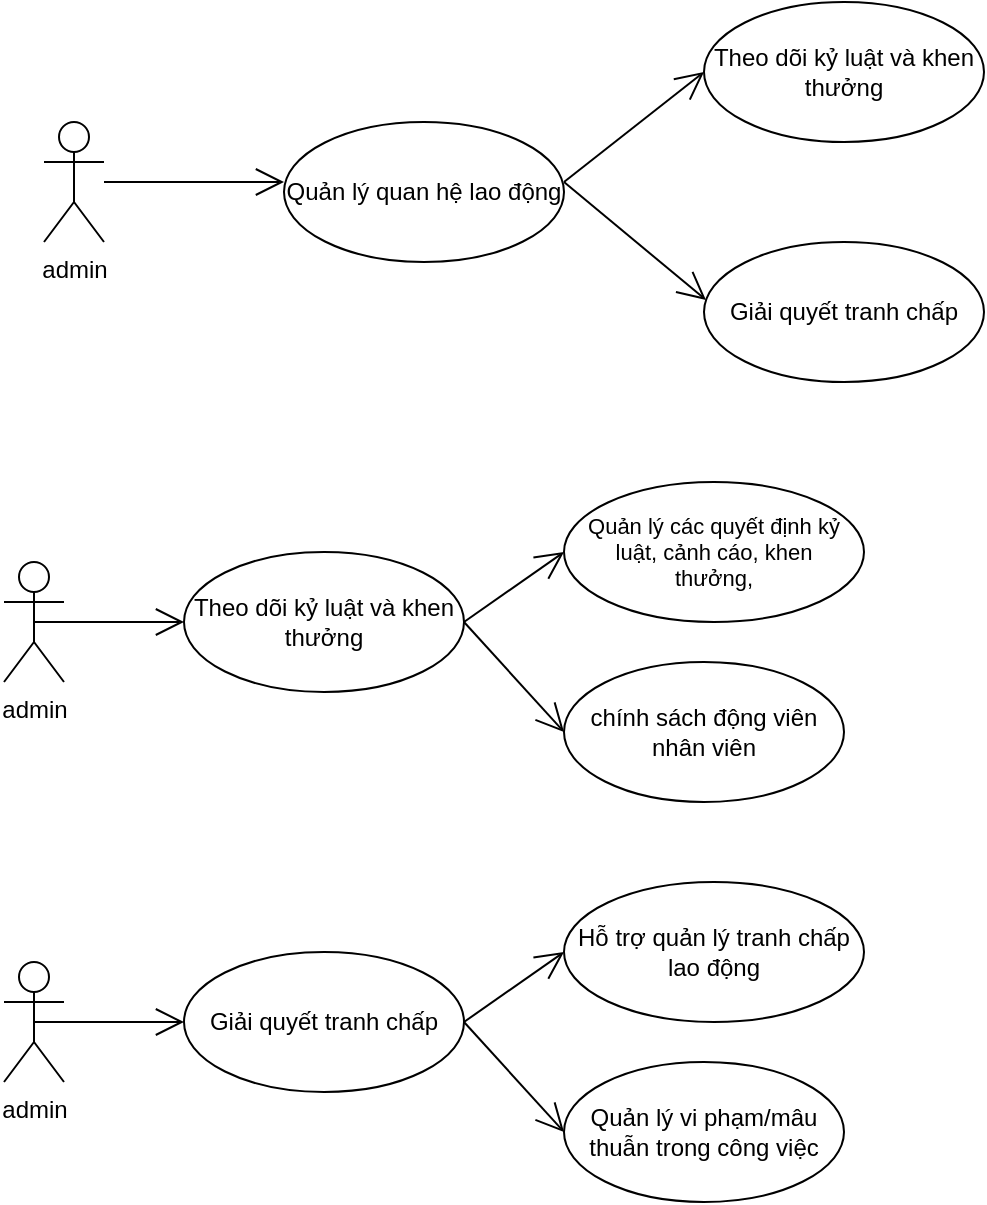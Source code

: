 <mxfile version="24.7.17" pages="2">
  <diagram name="Thien" id="dvhnbiW41tITDRndL7pf">
    <mxGraphModel dx="1036" dy="606" grid="1" gridSize="10" guides="1" tooltips="1" connect="1" arrows="1" fold="1" page="1" pageScale="1" pageWidth="827" pageHeight="1169" math="0" shadow="0">
      <root>
        <mxCell id="0" />
        <mxCell id="1" parent="0" />
        <mxCell id="oMXl3L-jes-uX_w32ErL-1" value="admin" style="shape=umlActor;verticalLabelPosition=bottom;verticalAlign=top;html=1;outlineConnect=0;" parent="1" vertex="1">
          <mxGeometry x="210" y="850" width="30" height="60" as="geometry" />
        </mxCell>
        <mxCell id="oMXl3L-jes-uX_w32ErL-3" value="Quản lý quan hệ lao động" style="ellipse;whiteSpace=wrap;html=1;" parent="1" vertex="1">
          <mxGeometry x="330" y="850" width="140" height="70" as="geometry" />
        </mxCell>
        <mxCell id="oMXl3L-jes-uX_w32ErL-4" value="" style="endArrow=open;endFill=1;endSize=12;html=1;rounded=0;" parent="1" edge="1">
          <mxGeometry width="160" relative="1" as="geometry">
            <mxPoint x="240" y="880" as="sourcePoint" />
            <mxPoint x="330" y="880" as="targetPoint" />
          </mxGeometry>
        </mxCell>
        <mxCell id="oMXl3L-jes-uX_w32ErL-5" value="" style="endArrow=open;endFill=1;endSize=12;html=1;rounded=0;entryX=0;entryY=0.5;entryDx=0;entryDy=0;" parent="1" target="oMXl3L-jes-uX_w32ErL-8" edge="1">
          <mxGeometry width="160" relative="1" as="geometry">
            <mxPoint x="470" y="880" as="sourcePoint" />
            <mxPoint x="530" y="820" as="targetPoint" />
          </mxGeometry>
        </mxCell>
        <mxCell id="oMXl3L-jes-uX_w32ErL-6" value="" style="endArrow=open;endFill=1;endSize=12;html=1;rounded=0;entryX=0.007;entryY=0.414;entryDx=0;entryDy=0;entryPerimeter=0;" parent="1" target="oMXl3L-jes-uX_w32ErL-9" edge="1">
          <mxGeometry width="160" relative="1" as="geometry">
            <mxPoint x="470" y="880" as="sourcePoint" />
            <mxPoint x="560" y="880" as="targetPoint" />
          </mxGeometry>
        </mxCell>
        <mxCell id="oMXl3L-jes-uX_w32ErL-8" value="Theo dõi kỷ luật và khen thưởng" style="ellipse;whiteSpace=wrap;html=1;" parent="1" vertex="1">
          <mxGeometry x="540" y="790" width="140" height="70" as="geometry" />
        </mxCell>
        <mxCell id="oMXl3L-jes-uX_w32ErL-9" value="Giải quyết tranh chấp" style="ellipse;whiteSpace=wrap;html=1;" parent="1" vertex="1">
          <mxGeometry x="540" y="910" width="140" height="70" as="geometry" />
        </mxCell>
        <mxCell id="oMXl3L-jes-uX_w32ErL-11" value="admin" style="shape=umlActor;verticalLabelPosition=bottom;verticalAlign=top;html=1;outlineConnect=0;" parent="1" vertex="1">
          <mxGeometry x="190" y="1070" width="30" height="60" as="geometry" />
        </mxCell>
        <mxCell id="oMXl3L-jes-uX_w32ErL-12" value="" style="endArrow=open;endFill=1;endSize=12;html=1;rounded=0;exitX=0.5;exitY=0.5;exitDx=0;exitDy=0;exitPerimeter=0;" parent="1" source="oMXl3L-jes-uX_w32ErL-11" edge="1">
          <mxGeometry width="160" relative="1" as="geometry">
            <mxPoint x="250" y="890" as="sourcePoint" />
            <mxPoint x="280" y="1100" as="targetPoint" />
          </mxGeometry>
        </mxCell>
        <mxCell id="oMXl3L-jes-uX_w32ErL-13" value="Theo dõi kỷ luật và khen thưởng" style="ellipse;whiteSpace=wrap;html=1;" parent="1" vertex="1">
          <mxGeometry x="280" y="1065" width="140" height="70" as="geometry" />
        </mxCell>
        <mxCell id="oMXl3L-jes-uX_w32ErL-14" value="&lt;div style=&quot;font-size: 11px;&quot;&gt;&lt;span style=&quot;background-color: initial;&quot;&gt;&lt;font style=&quot;font-size: 11px;&quot;&gt;Quản lý các quyết định kỷ luật, cảnh cáo, khen&lt;/font&gt;&lt;/span&gt;&lt;/div&gt;&lt;div style=&quot;font-size: 11px;&quot;&gt;&lt;span style=&quot;background-color: initial;&quot;&gt;thưởng,&lt;/span&gt;&lt;/div&gt;" style="ellipse;whiteSpace=wrap;html=1;align=center;" parent="1" vertex="1">
          <mxGeometry x="470" y="1030" width="150" height="70" as="geometry" />
        </mxCell>
        <mxCell id="oMXl3L-jes-uX_w32ErL-16" value="chính sách động viên nhân viên" style="ellipse;whiteSpace=wrap;html=1;" parent="1" vertex="1">
          <mxGeometry x="470" y="1120" width="140" height="70" as="geometry" />
        </mxCell>
        <mxCell id="oMXl3L-jes-uX_w32ErL-17" value="" style="endArrow=open;endFill=1;endSize=12;html=1;rounded=0;entryX=0;entryY=0.5;entryDx=0;entryDy=0;exitX=1;exitY=0.5;exitDx=0;exitDy=0;" parent="1" source="oMXl3L-jes-uX_w32ErL-13" target="oMXl3L-jes-uX_w32ErL-14" edge="1">
          <mxGeometry width="160" relative="1" as="geometry">
            <mxPoint x="480" y="890" as="sourcePoint" />
            <mxPoint x="551" y="949" as="targetPoint" />
          </mxGeometry>
        </mxCell>
        <mxCell id="oMXl3L-jes-uX_w32ErL-18" value="" style="endArrow=open;endFill=1;endSize=12;html=1;rounded=0;entryX=0;entryY=0.5;entryDx=0;entryDy=0;exitX=1;exitY=0.5;exitDx=0;exitDy=0;" parent="1" source="oMXl3L-jes-uX_w32ErL-13" target="oMXl3L-jes-uX_w32ErL-16" edge="1">
          <mxGeometry width="160" relative="1" as="geometry">
            <mxPoint x="480" y="890" as="sourcePoint" />
            <mxPoint x="550" y="835" as="targetPoint" />
          </mxGeometry>
        </mxCell>
        <mxCell id="oMXl3L-jes-uX_w32ErL-19" value="admin" style="shape=umlActor;verticalLabelPosition=bottom;verticalAlign=top;html=1;outlineConnect=0;" parent="1" vertex="1">
          <mxGeometry x="190" y="1270" width="30" height="60" as="geometry" />
        </mxCell>
        <mxCell id="oMXl3L-jes-uX_w32ErL-20" value="" style="endArrow=open;endFill=1;endSize=12;html=1;rounded=0;exitX=0.5;exitY=0.5;exitDx=0;exitDy=0;exitPerimeter=0;" parent="1" source="oMXl3L-jes-uX_w32ErL-19" edge="1">
          <mxGeometry width="160" relative="1" as="geometry">
            <mxPoint x="250" y="1090" as="sourcePoint" />
            <mxPoint x="280" y="1300" as="targetPoint" />
          </mxGeometry>
        </mxCell>
        <mxCell id="oMXl3L-jes-uX_w32ErL-21" value="Giải quyết tranh chấp" style="ellipse;whiteSpace=wrap;html=1;" parent="1" vertex="1">
          <mxGeometry x="280" y="1265" width="140" height="70" as="geometry" />
        </mxCell>
        <mxCell id="oMXl3L-jes-uX_w32ErL-22" value="&lt;div style=&quot;font-size: 11px;&quot;&gt;&lt;span style=&quot;background-color: initial; font-size: 12px;&quot;&gt;Hỗ trợ quản lý&amp;nbsp;&lt;/span&gt;&lt;span style=&quot;background-color: initial; font-size: 12px;&quot;&gt;tranh chấp lao động&lt;/span&gt;&lt;br&gt;&lt;/div&gt;" style="ellipse;whiteSpace=wrap;html=1;align=center;" parent="1" vertex="1">
          <mxGeometry x="470" y="1230" width="150" height="70" as="geometry" />
        </mxCell>
        <mxCell id="oMXl3L-jes-uX_w32ErL-23" value="Quản lý vi phạm/mâu thuẫn trong công việc" style="ellipse;whiteSpace=wrap;html=1;" parent="1" vertex="1">
          <mxGeometry x="470" y="1320" width="140" height="70" as="geometry" />
        </mxCell>
        <mxCell id="oMXl3L-jes-uX_w32ErL-24" value="" style="endArrow=open;endFill=1;endSize=12;html=1;rounded=0;entryX=0;entryY=0.5;entryDx=0;entryDy=0;exitX=1;exitY=0.5;exitDx=0;exitDy=0;" parent="1" source="oMXl3L-jes-uX_w32ErL-21" target="oMXl3L-jes-uX_w32ErL-22" edge="1">
          <mxGeometry width="160" relative="1" as="geometry">
            <mxPoint x="480" y="1090" as="sourcePoint" />
            <mxPoint x="551" y="1149" as="targetPoint" />
          </mxGeometry>
        </mxCell>
        <mxCell id="oMXl3L-jes-uX_w32ErL-25" value="" style="endArrow=open;endFill=1;endSize=12;html=1;rounded=0;entryX=0;entryY=0.5;entryDx=0;entryDy=0;exitX=1;exitY=0.5;exitDx=0;exitDy=0;" parent="1" source="oMXl3L-jes-uX_w32ErL-21" target="oMXl3L-jes-uX_w32ErL-23" edge="1">
          <mxGeometry width="160" relative="1" as="geometry">
            <mxPoint x="480" y="1090" as="sourcePoint" />
            <mxPoint x="550" y="1035" as="targetPoint" />
          </mxGeometry>
        </mxCell>
      </root>
    </mxGraphModel>
  </diagram>
  <diagram id="G_040rS-rvK46Dy64reg" name="Thanh">
    <mxGraphModel dx="2069" dy="713" grid="1" gridSize="10" guides="1" tooltips="1" connect="1" arrows="1" fold="1" page="1" pageScale="1" pageWidth="850" pageHeight="1100" math="0" shadow="0">
      <root>
        <mxCell id="0" />
        <mxCell id="1" parent="0" />
        <mxCell id="BlOGmnbrMbq8oMTxmr42-3" style="edgeStyle=orthogonalEdgeStyle;rounded=0;orthogonalLoop=1;jettySize=auto;html=1;entryX=0.5;entryY=0;entryDx=0;entryDy=0;" edge="1" parent="1" source="1hXFx9EmigmVSkQ63bgH-1" target="1hXFx9EmigmVSkQ63bgH-2">
          <mxGeometry relative="1" as="geometry" />
        </mxCell>
        <mxCell id="1hXFx9EmigmVSkQ63bgH-1" value="Administrator" style="shape=umlActor;verticalLabelPosition=bottom;verticalAlign=top;html=1;outlineConnect=0;" vertex="1" parent="1">
          <mxGeometry x="410" y="580" width="30" height="60" as="geometry" />
        </mxCell>
        <mxCell id="BlOGmnbrMbq8oMTxmr42-4" style="edgeStyle=orthogonalEdgeStyle;rounded=0;orthogonalLoop=1;jettySize=auto;html=1;entryX=1;entryY=0.5;entryDx=0;entryDy=0;" edge="1" parent="1" source="1hXFx9EmigmVSkQ63bgH-2" target="1hXFx9EmigmVSkQ63bgH-3">
          <mxGeometry relative="1" as="geometry" />
        </mxCell>
        <mxCell id="BlOGmnbrMbq8oMTxmr42-5" style="edgeStyle=orthogonalEdgeStyle;rounded=0;orthogonalLoop=1;jettySize=auto;html=1;entryX=0.5;entryY=0;entryDx=0;entryDy=0;" edge="1" parent="1" source="1hXFx9EmigmVSkQ63bgH-2" target="1hXFx9EmigmVSkQ63bgH-4">
          <mxGeometry relative="1" as="geometry" />
        </mxCell>
        <mxCell id="1hXFx9EmigmVSkQ63bgH-2" value="Đăng nhập" style="ellipse;whiteSpace=wrap;html=1;" vertex="1" parent="1">
          <mxGeometry x="365" y="720" width="120" height="80" as="geometry" />
        </mxCell>
        <mxCell id="1hXFx9EmigmVSkQ63bgH-3" value="Đăng nhập không thành công" style="ellipse;whiteSpace=wrap;html=1;" vertex="1" parent="1">
          <mxGeometry x="130" y="720" width="120" height="80" as="geometry" />
        </mxCell>
        <mxCell id="1hXFx9EmigmVSkQ63bgH-4" value="Đăng nhập thành công và xác nhận role admin" style="ellipse;whiteSpace=wrap;html=1;" vertex="1" parent="1">
          <mxGeometry x="365" y="840" width="120" height="80" as="geometry" />
        </mxCell>
        <mxCell id="1hXFx9EmigmVSkQ63bgH-5" value="Quản lý thông tin cá nhân" style="ellipse;whiteSpace=wrap;html=1;" vertex="1" parent="1">
          <mxGeometry x="90" y="980" width="120" height="80" as="geometry" />
        </mxCell>
        <mxCell id="1hXFx9EmigmVSkQ63bgH-7" value="Lưu trữ và quản lý các tài liệu pháp lý" style="ellipse;whiteSpace=wrap;html=1;" vertex="1" parent="1">
          <mxGeometry x="365" y="1010" width="120" height="80" as="geometry" />
        </mxCell>
        <mxCell id="1hXFx9EmigmVSkQ63bgH-8" value="Quản lý thông tin về lịch sử công việc" style="ellipse;whiteSpace=wrap;html=1;" vertex="1" parent="1">
          <mxGeometry x="610" y="990" width="120" height="80" as="geometry" />
        </mxCell>
        <mxCell id="BlOGmnbrMbq8oMTxmr42-6" value="" style="endArrow=classic;html=1;rounded=0;exitX=0.5;exitY=1;exitDx=0;exitDy=0;entryX=1;entryY=0.5;entryDx=0;entryDy=0;" edge="1" parent="1" source="1hXFx9EmigmVSkQ63bgH-4" target="1hXFx9EmigmVSkQ63bgH-5">
          <mxGeometry width="50" height="50" relative="1" as="geometry">
            <mxPoint x="315" y="920" as="sourcePoint" />
            <mxPoint x="380" y="900" as="targetPoint" />
          </mxGeometry>
        </mxCell>
        <mxCell id="BlOGmnbrMbq8oMTxmr42-7" value="" style="endArrow=classic;html=1;rounded=0;exitX=0.5;exitY=1;exitDx=0;exitDy=0;entryX=0.5;entryY=0;entryDx=0;entryDy=0;" edge="1" parent="1" source="1hXFx9EmigmVSkQ63bgH-4" target="1hXFx9EmigmVSkQ63bgH-7">
          <mxGeometry width="50" height="50" relative="1" as="geometry">
            <mxPoint x="315" y="920" as="sourcePoint" />
            <mxPoint x="380" y="900" as="targetPoint" />
          </mxGeometry>
        </mxCell>
        <mxCell id="BlOGmnbrMbq8oMTxmr42-8" value="" style="endArrow=classic;html=1;rounded=0;exitX=0.5;exitY=1;exitDx=0;exitDy=0;entryX=0;entryY=0.5;entryDx=0;entryDy=0;" edge="1" parent="1" source="1hXFx9EmigmVSkQ63bgH-4" target="1hXFx9EmigmVSkQ63bgH-8">
          <mxGeometry width="50" height="50" relative="1" as="geometry">
            <mxPoint x="440" y="950" as="sourcePoint" />
            <mxPoint x="490" y="900" as="targetPoint" />
          </mxGeometry>
        </mxCell>
        <mxCell id="BlOGmnbrMbq8oMTxmr42-11" value="Quản lý các thông tin của nhân viên" style="ellipse;whiteSpace=wrap;html=1;" vertex="1" parent="1">
          <mxGeometry x="-120" y="860" width="120" height="80" as="geometry" />
        </mxCell>
        <mxCell id="DSuTDHz4R0uBNqmg7xrg-1" value="Quản lý hợp đồng" style="ellipse;whiteSpace=wrap;html=1;" vertex="1" parent="1">
          <mxGeometry x="-120" y="980" width="120" height="80" as="geometry" />
        </mxCell>
        <mxCell id="DSuTDHz4R0uBNqmg7xrg-2" value="" style="endArrow=classic;html=1;rounded=0;exitX=0;exitY=0.5;exitDx=0;exitDy=0;entryX=1;entryY=0.5;entryDx=0;entryDy=0;" edge="1" parent="1" source="1hXFx9EmigmVSkQ63bgH-5" target="BlOGmnbrMbq8oMTxmr42-11">
          <mxGeometry width="50" height="50" relative="1" as="geometry">
            <mxPoint x="530" y="970" as="sourcePoint" />
            <mxPoint x="10" y="910" as="targetPoint" />
          </mxGeometry>
        </mxCell>
        <mxCell id="DSuTDHz4R0uBNqmg7xrg-4" value="Quản lý tiền lương" style="ellipse;whiteSpace=wrap;html=1;" vertex="1" parent="1">
          <mxGeometry x="-120" y="1100" width="120" height="80" as="geometry" />
        </mxCell>
        <mxCell id="DSuTDHz4R0uBNqmg7xrg-6" value="" style="endArrow=classic;html=1;rounded=0;entryX=1;entryY=0.5;entryDx=0;entryDy=0;exitX=0;exitY=0.5;exitDx=0;exitDy=0;" edge="1" parent="1" source="1hXFx9EmigmVSkQ63bgH-5" target="DSuTDHz4R0uBNqmg7xrg-1">
          <mxGeometry width="50" height="50" relative="1" as="geometry">
            <mxPoint x="380" y="970" as="sourcePoint" />
            <mxPoint x="430" y="920" as="targetPoint" />
          </mxGeometry>
        </mxCell>
        <mxCell id="DSuTDHz4R0uBNqmg7xrg-7" value="" style="endArrow=classic;html=1;rounded=0;exitX=0;exitY=0.5;exitDx=0;exitDy=0;entryX=1;entryY=0.5;entryDx=0;entryDy=0;" edge="1" parent="1" source="1hXFx9EmigmVSkQ63bgH-5" target="DSuTDHz4R0uBNqmg7xrg-4">
          <mxGeometry width="50" height="50" relative="1" as="geometry">
            <mxPoint x="380" y="970" as="sourcePoint" />
            <mxPoint x="430" y="920" as="targetPoint" />
          </mxGeometry>
        </mxCell>
        <mxCell id="DSuTDHz4R0uBNqmg7xrg-8" value="Lưu trữ, quản lý các giấy tờ liên quan" style="ellipse;whiteSpace=wrap;html=1;" vertex="1" parent="1">
          <mxGeometry x="200" y="1160" width="120" height="80" as="geometry" />
        </mxCell>
        <mxCell id="7T4oKW2bF-EINl2WYftm-1" value="" style="endArrow=classic;html=1;rounded=0;entryX=0.5;entryY=0;entryDx=0;entryDy=0;exitX=0.5;exitY=1;exitDx=0;exitDy=0;" edge="1" parent="1" target="DSuTDHz4R0uBNqmg7xrg-8">
          <mxGeometry width="50" height="50" relative="1" as="geometry">
            <mxPoint x="425" y="1090" as="sourcePoint" />
            <mxPoint x="230" y="950" as="targetPoint" />
          </mxGeometry>
        </mxCell>
        <mxCell id="7T4oKW2bF-EINl2WYftm-3" value="Lưu trữ các quyết định về lương, lương thưởng" style="ellipse;whiteSpace=wrap;html=1;" vertex="1" parent="1">
          <mxGeometry x="550" y="1160" width="120" height="80" as="geometry" />
        </mxCell>
        <mxCell id="7T4oKW2bF-EINl2WYftm-4" value="Lưu trữ các biên bản kỷ luật, thông báo chấm dứt hợp đồng" style="ellipse;whiteSpace=wrap;html=1;" vertex="1" parent="1">
          <mxGeometry x="365" y="1160" width="120" height="80" as="geometry" />
        </mxCell>
        <mxCell id="7T4oKW2bF-EINl2WYftm-5" value="" style="endArrow=classic;html=1;rounded=0;exitX=0.5;exitY=1;exitDx=0;exitDy=0;entryX=0.5;entryY=0;entryDx=0;entryDy=0;" edge="1" parent="1" target="7T4oKW2bF-EINl2WYftm-4">
          <mxGeometry width="50" height="50" relative="1" as="geometry">
            <mxPoint x="425" y="1090" as="sourcePoint" />
            <mxPoint x="230" y="950" as="targetPoint" />
          </mxGeometry>
        </mxCell>
        <mxCell id="7T4oKW2bF-EINl2WYftm-6" value="" style="endArrow=classic;html=1;rounded=0;exitX=0.5;exitY=1;exitDx=0;exitDy=0;entryX=0.5;entryY=0;entryDx=0;entryDy=0;" edge="1" parent="1" target="7T4oKW2bF-EINl2WYftm-3">
          <mxGeometry width="50" height="50" relative="1" as="geometry">
            <mxPoint x="425" y="1090" as="sourcePoint" />
            <mxPoint x="230" y="950" as="targetPoint" />
          </mxGeometry>
        </mxCell>
        <mxCell id="7T4oKW2bF-EINl2WYftm-7" value="Quản lý thông tin về chức vụ và vị trí" style="ellipse;whiteSpace=wrap;html=1;" vertex="1" parent="1">
          <mxGeometry x="840" y="840" width="120" height="80" as="geometry" />
        </mxCell>
        <mxCell id="7T4oKW2bF-EINl2WYftm-8" value="Quản lý thời gian làm việc và nghỉ việc" style="ellipse;whiteSpace=wrap;html=1;" vertex="1" parent="1">
          <mxGeometry x="840" y="940" width="120" height="80" as="geometry" />
        </mxCell>
        <mxCell id="7T4oKW2bF-EINl2WYftm-9" value="Quản lý, tạo báo cáo về lịch sử công việc" style="ellipse;whiteSpace=wrap;html=1;" vertex="1" parent="1">
          <mxGeometry x="840" y="1050" width="120" height="80" as="geometry" />
        </mxCell>
        <mxCell id="7T4oKW2bF-EINl2WYftm-10" value="Lưu trữ thông tin về dự án các nhân viên đang thực hiện" style="ellipse;whiteSpace=wrap;html=1;" vertex="1" parent="1">
          <mxGeometry x="840" y="1160" width="120" height="80" as="geometry" />
        </mxCell>
        <mxCell id="7T4oKW2bF-EINl2WYftm-11" value="" style="endArrow=classic;html=1;rounded=0;exitX=1;exitY=0.5;exitDx=0;exitDy=0;entryX=0;entryY=0.5;entryDx=0;entryDy=0;" edge="1" parent="1" source="1hXFx9EmigmVSkQ63bgH-8" target="7T4oKW2bF-EINl2WYftm-7">
          <mxGeometry width="50" height="50" relative="1" as="geometry">
            <mxPoint x="390" y="1100" as="sourcePoint" />
            <mxPoint x="440" y="1050" as="targetPoint" />
          </mxGeometry>
        </mxCell>
        <mxCell id="7T4oKW2bF-EINl2WYftm-13" value="" style="endArrow=classic;html=1;rounded=0;entryX=0;entryY=0.5;entryDx=0;entryDy=0;exitX=1;exitY=0.5;exitDx=0;exitDy=0;" edge="1" parent="1" source="1hXFx9EmigmVSkQ63bgH-8" target="7T4oKW2bF-EINl2WYftm-8">
          <mxGeometry width="50" height="50" relative="1" as="geometry">
            <mxPoint x="390" y="1100" as="sourcePoint" />
            <mxPoint x="440" y="1050" as="targetPoint" />
          </mxGeometry>
        </mxCell>
        <mxCell id="7T4oKW2bF-EINl2WYftm-14" value="" style="endArrow=classic;html=1;rounded=0;entryX=0;entryY=0.5;entryDx=0;entryDy=0;exitX=1;exitY=0.5;exitDx=0;exitDy=0;" edge="1" parent="1" source="1hXFx9EmigmVSkQ63bgH-8" target="7T4oKW2bF-EINl2WYftm-9">
          <mxGeometry width="50" height="50" relative="1" as="geometry">
            <mxPoint x="390" y="1100" as="sourcePoint" />
            <mxPoint x="440" y="1050" as="targetPoint" />
          </mxGeometry>
        </mxCell>
        <mxCell id="7T4oKW2bF-EINl2WYftm-15" value="" style="endArrow=classic;html=1;rounded=0;entryX=0;entryY=0.5;entryDx=0;entryDy=0;exitX=1;exitY=0.5;exitDx=0;exitDy=0;" edge="1" parent="1" source="1hXFx9EmigmVSkQ63bgH-8" target="7T4oKW2bF-EINl2WYftm-10">
          <mxGeometry width="50" height="50" relative="1" as="geometry">
            <mxPoint x="390" y="1100" as="sourcePoint" />
            <mxPoint x="440" y="1050" as="targetPoint" />
          </mxGeometry>
        </mxCell>
      </root>
    </mxGraphModel>
  </diagram>
</mxfile>

